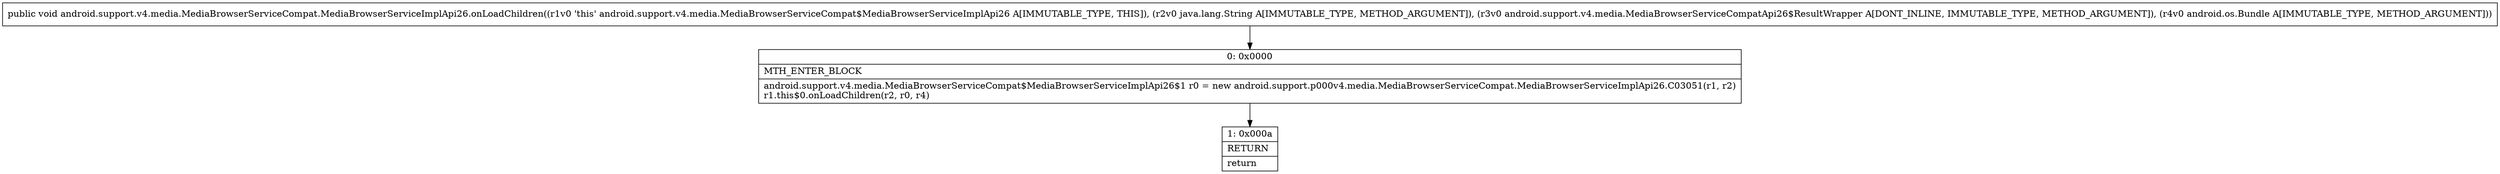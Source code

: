 digraph "CFG forandroid.support.v4.media.MediaBrowserServiceCompat.MediaBrowserServiceImplApi26.onLoadChildren(Ljava\/lang\/String;Landroid\/support\/v4\/media\/MediaBrowserServiceCompatApi26$ResultWrapper;Landroid\/os\/Bundle;)V" {
Node_0 [shape=record,label="{0\:\ 0x0000|MTH_ENTER_BLOCK\l|android.support.v4.media.MediaBrowserServiceCompat$MediaBrowserServiceImplApi26$1 r0 = new android.support.p000v4.media.MediaBrowserServiceCompat.MediaBrowserServiceImplApi26.C03051(r1, r2)\lr1.this$0.onLoadChildren(r2, r0, r4)\l}"];
Node_1 [shape=record,label="{1\:\ 0x000a|RETURN\l|return\l}"];
MethodNode[shape=record,label="{public void android.support.v4.media.MediaBrowserServiceCompat.MediaBrowserServiceImplApi26.onLoadChildren((r1v0 'this' android.support.v4.media.MediaBrowserServiceCompat$MediaBrowserServiceImplApi26 A[IMMUTABLE_TYPE, THIS]), (r2v0 java.lang.String A[IMMUTABLE_TYPE, METHOD_ARGUMENT]), (r3v0 android.support.v4.media.MediaBrowserServiceCompatApi26$ResultWrapper A[DONT_INLINE, IMMUTABLE_TYPE, METHOD_ARGUMENT]), (r4v0 android.os.Bundle A[IMMUTABLE_TYPE, METHOD_ARGUMENT])) }"];
MethodNode -> Node_0;
Node_0 -> Node_1;
}


